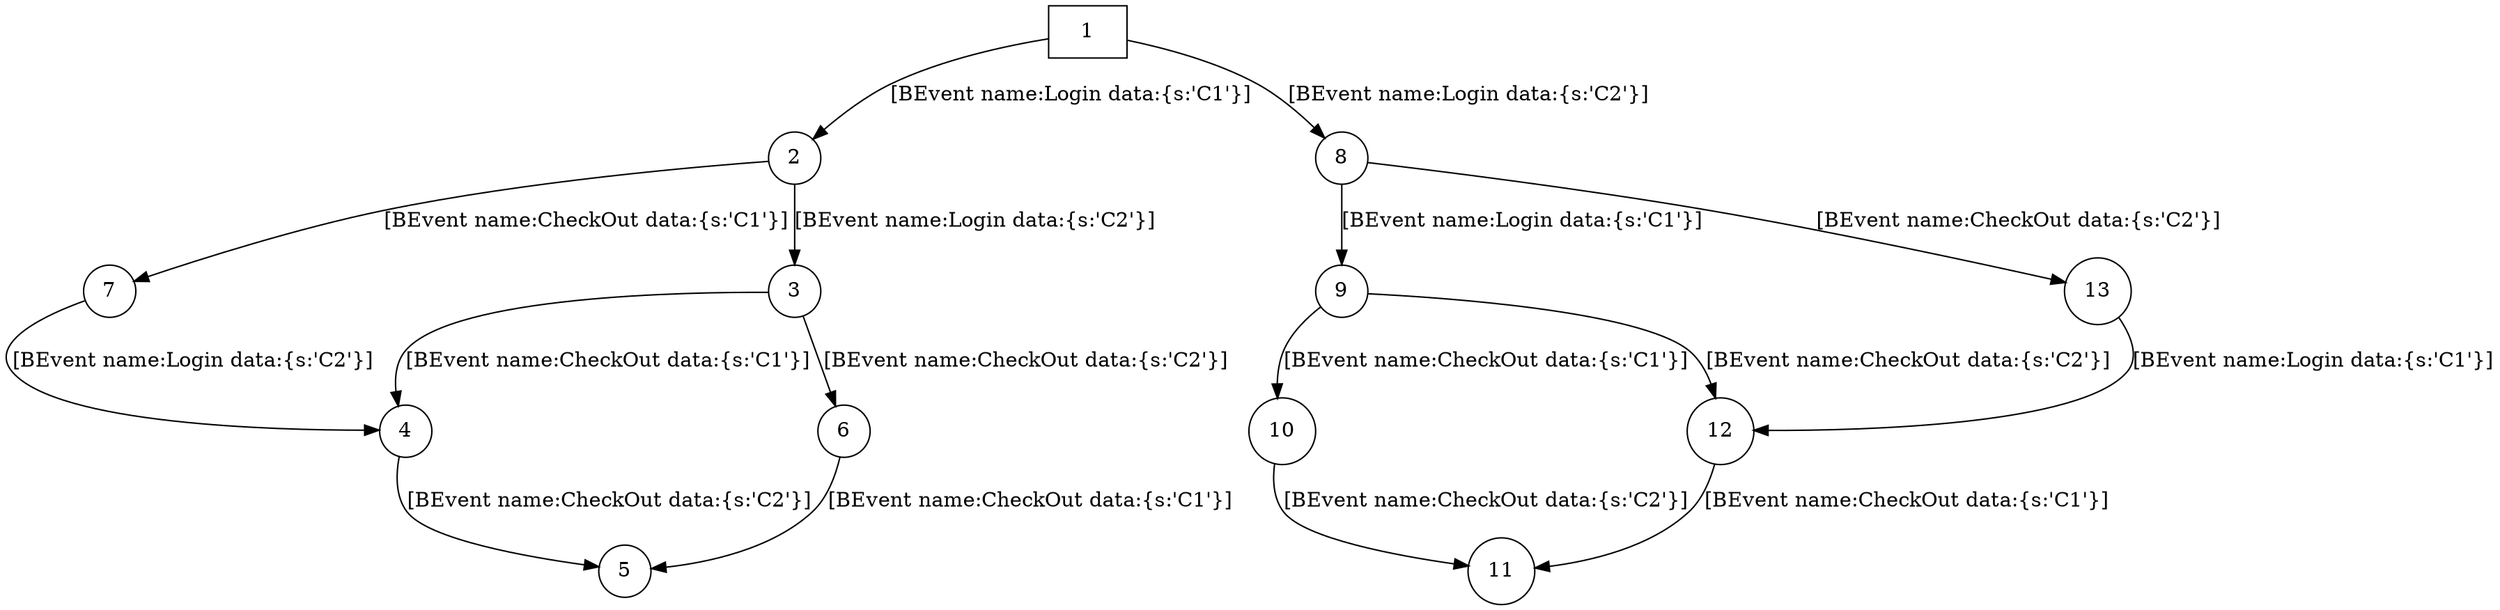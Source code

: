 digraph G {
  name="test.js+";
  num_of_vertices=13;
  num_of_edges=16;
  num_of_events=4;
  run_date="2022-03-06T21:26:54.1928024";
  1 [ bthreads="Add women jacket story,C1 Login story,C2 Login story" shape="none " start="true" statements="[{name: Add women jacket story, isHot: false, request: [], waitFor: AnyNamed{name=Login}, block: {none}, interrupt: {none}},{name: C1 Login story, isHot: false, request: [[BEvent name:Login data:{s:'C1'}]], waitFor: {none}, block: {none}, interrupt: {none}},{name: C2 Login story, isHot: false, request: [[BEvent name:Login data:{s:'C2'}]], waitFor: {none}, block: {none}, interrupt: {none}}]" store="[]" hash="-1961672289" accepting="false" ];
  2 [ bthreads="Add women jacket story,when helper,C2 Login story" shape="circle" start="false" statements="[{name: Add women jacket story, isHot: false, request: [], waitFor: AnyNamed{name=Login}, block: {none}, interrupt: {none}},{name: when helper, isHot: false, request: [[BEvent name:CheckOut data:{s:'C1'}]], waitFor: {none}, block: {none}, interrupt: {none}},{name: C2 Login story, isHot: false, request: [[BEvent name:Login data:{s:'C2'}]], waitFor: {none}, block: {none}, interrupt: {none}}]" store="[]" hash="-687994831" accepting="false" ];
  3 [ bthreads="when helper,Add women jacket story,when helper" shape="circle" start="false" statements="[{name: when helper, isHot: false, request: [[BEvent name:CheckOut data:{s:'C2'}]], waitFor: {none}, block: {none}, interrupt: {none}},{name: Add women jacket story, isHot: false, request: [], waitFor: AnyNamed{name=Login}, block: {none}, interrupt: {none}},{name: when helper, isHot: false, request: [[BEvent name:CheckOut data:{s:'C1'}]], waitFor: {none}, block: {none}, interrupt: {none}}]" store="[]" hash="-323522168" accepting="false" ];
  4 [ bthreads="when helper,Add women jacket story" shape="circle" start="false" statements="[{name: when helper, isHot: false, request: [[BEvent name:CheckOut data:{s:'C2'}]], waitFor: {none}, block: {none}, interrupt: {none}},{name: Add women jacket story, isHot: false, request: [], waitFor: AnyNamed{name=Login}, block: {none}, interrupt: {none}}]" store="[]" hash="-473458785" accepting="false" ];
  5 [ bthreads="Add women jacket story" shape="circle" start="false" statements="[{name: Add women jacket story, isHot: false, request: [], waitFor: AnyNamed{name=Login}, block: {none}, interrupt: {none}}]" store="[]" hash="898706769" accepting="false" ];
  6 [ bthreads="Add women jacket story,when helper" shape="circle" start="false" statements="[{name: Add women jacket story, isHot: false, request: [], waitFor: AnyNamed{name=Login}, block: {none}, interrupt: {none}},{name: when helper, isHot: false, request: [[BEvent name:CheckOut data:{s:'C1'}]], waitFor: {none}, block: {none}, interrupt: {none}}]" store="[]" hash="1048643386" accepting="false" ];
  7 [ bthreads="Add women jacket story,C2 Login story" shape="circle" start="false" statements="[{name: Add women jacket story, isHot: false, request: [], waitFor: AnyNamed{name=Login}, block: {none}, interrupt: {none}},{name: C2 Login story, isHot: false, request: [[BEvent name:Login data:{s:'C2'}]], waitFor: {none}, block: {none}, interrupt: {none}}]" store="[]" hash="-837931448" accepting="false" ];
  8 [ bthreads="when helper,Add women jacket story,C1 Login story" shape="circle" start="false" statements="[{name: when helper, isHot: false, request: [[BEvent name:CheckOut data:{s:'C2'}]], waitFor: {none}, block: {none}, interrupt: {none}},{name: Add women jacket story, isHot: false, request: [], waitFor: AnyNamed{name=Login}, block: {none}, interrupt: {none}},{name: C1 Login story, isHot: false, request: [[BEvent name:Login data:{s:'C1'}]], waitFor: {none}, block: {none}, interrupt: {none}}]" store="[]" hash="-1597199626" accepting="false" ];
  9 [ bthreads="when helper,Add women jacket story,when helper" shape="circle" start="false" statements="[{name: when helper, isHot: false, request: [[BEvent name:CheckOut data:{s:'C2'}]], waitFor: {none}, block: {none}, interrupt: {none}},{name: Add women jacket story, isHot: false, request: [], waitFor: AnyNamed{name=Login}, block: {none}, interrupt: {none}},{name: when helper, isHot: false, request: [[BEvent name:CheckOut data:{s:'C1'}]], waitFor: {none}, block: {none}, interrupt: {none}}]" store="[]" hash="-323522168" accepting="false" ];
  10 [ bthreads="when helper,Add women jacket story" shape="circle" start="false" statements="[{name: when helper, isHot: false, request: [[BEvent name:CheckOut data:{s:'C2'}]], waitFor: {none}, block: {none}, interrupt: {none}},{name: Add women jacket story, isHot: false, request: [], waitFor: AnyNamed{name=Login}, block: {none}, interrupt: {none}}]" store="[]" hash="-473458785" accepting="false" ];
  11 [ bthreads="Add women jacket story" shape="circle" start="false" statements="[{name: Add women jacket story, isHot: false, request: [], waitFor: AnyNamed{name=Login}, block: {none}, interrupt: {none}}]" store="[]" hash="898706769" accepting="false" ];
  12 [ bthreads="Add women jacket story,when helper" shape="circle" start="false" statements="[{name: Add women jacket story, isHot: false, request: [], waitFor: AnyNamed{name=Login}, block: {none}, interrupt: {none}},{name: when helper, isHot: false, request: [[BEvent name:CheckOut data:{s:'C1'}]], waitFor: {none}, block: {none}, interrupt: {none}}]" store="[]" hash="1048643386" accepting="false" ];
  13 [ bthreads="Add women jacket story,C1 Login story" shape="circle" start="false" statements="[{name: Add women jacket story, isHot: false, request: [], waitFor: AnyNamed{name=Login}, block: {none}, interrupt: {none}},{name: C1 Login story, isHot: false, request: [[BEvent name:Login data:{s:'C1'}]], waitFor: {none}, block: {none}, interrupt: {none}}]" store="[]" hash="-225034072" accepting="false" ];
  1 -> 2 [ Event="[BEvent name:Login data:{s:'C1'}]" label="[BEvent name:Login data:{s:'C1'}]" Event_name="Login" Event_value="[object Object]" ];
  2 -> 3 [ Event="[BEvent name:Login data:{s:'C2'}]" label="[BEvent name:Login data:{s:'C2'}]" Event_name="Login" Event_value="[object Object]" ];
  3 -> 4 [ Event="[BEvent name:CheckOut data:{s:'C1'}]" label="[BEvent name:CheckOut data:{s:'C1'}]" Event_name="CheckOut" Event_value="[object Object]" ];
  4 -> 5 [ Event="[BEvent name:CheckOut data:{s:'C2'}]" label="[BEvent name:CheckOut data:{s:'C2'}]" Event_name="CheckOut" Event_value="[object Object]" ];
  3 -> 6 [ Event="[BEvent name:CheckOut data:{s:'C2'}]" label="[BEvent name:CheckOut data:{s:'C2'}]" Event_name="CheckOut" Event_value="[object Object]" ];
  6 -> 5 [ Event="[BEvent name:CheckOut data:{s:'C1'}]" label="[BEvent name:CheckOut data:{s:'C1'}]" Event_name="CheckOut" Event_value="[object Object]" ];
  2 -> 7 [ Event="[BEvent name:CheckOut data:{s:'C1'}]" label="[BEvent name:CheckOut data:{s:'C1'}]" Event_name="CheckOut" Event_value="[object Object]" ];
  7 -> 4 [ Event="[BEvent name:Login data:{s:'C2'}]" label="[BEvent name:Login data:{s:'C2'}]" Event_name="Login" Event_value="[object Object]" ];
  1 -> 8 [ Event="[BEvent name:Login data:{s:'C2'}]" label="[BEvent name:Login data:{s:'C2'}]" Event_name="Login" Event_value="[object Object]" ];
  8 -> 9 [ Event="[BEvent name:Login data:{s:'C1'}]" label="[BEvent name:Login data:{s:'C1'}]" Event_name="Login" Event_value="[object Object]" ];
  9 -> 10 [ Event="[BEvent name:CheckOut data:{s:'C1'}]" label="[BEvent name:CheckOut data:{s:'C1'}]" Event_name="CheckOut" Event_value="[object Object]" ];
  10 -> 11 [ Event="[BEvent name:CheckOut data:{s:'C2'}]" label="[BEvent name:CheckOut data:{s:'C2'}]" Event_name="CheckOut" Event_value="[object Object]" ];
  9 -> 12 [ Event="[BEvent name:CheckOut data:{s:'C2'}]" label="[BEvent name:CheckOut data:{s:'C2'}]" Event_name="CheckOut" Event_value="[object Object]" ];
  12 -> 11 [ Event="[BEvent name:CheckOut data:{s:'C1'}]" label="[BEvent name:CheckOut data:{s:'C1'}]" Event_name="CheckOut" Event_value="[object Object]" ];
  8 -> 13 [ Event="[BEvent name:CheckOut data:{s:'C2'}]" label="[BEvent name:CheckOut data:{s:'C2'}]" Event_name="CheckOut" Event_value="[object Object]" ];
  13 -> 12 [ Event="[BEvent name:Login data:{s:'C1'}]" label="[BEvent name:Login data:{s:'C1'}]" Event_name="Login" Event_value="[object Object]" ];
}
